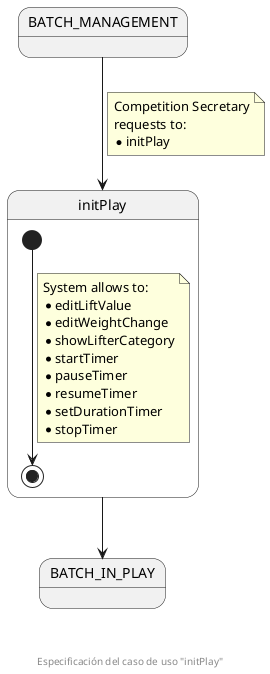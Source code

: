 @startuml
state BATCH_MANAGEMENT
state BATCH_IN_PLAY
state initPlay {

  [*] --> [*]
  note on link
    System allows to:
    * editLiftValue
    * editWeightChange
    * showLifterCategory
    * startTimer
    * pauseTimer
    * resumeTimer
    * setDurationTimer
    * stopTimer
  end note

}

BATCH_MANAGEMENT --> initPlay
note on link
  Competition Secretary
  requests to:
  * initPlay
end note

initPlay --> BATCH_IN_PLAY

footer \n\n\n Especificación del caso de uso "initPlay"
@enduml